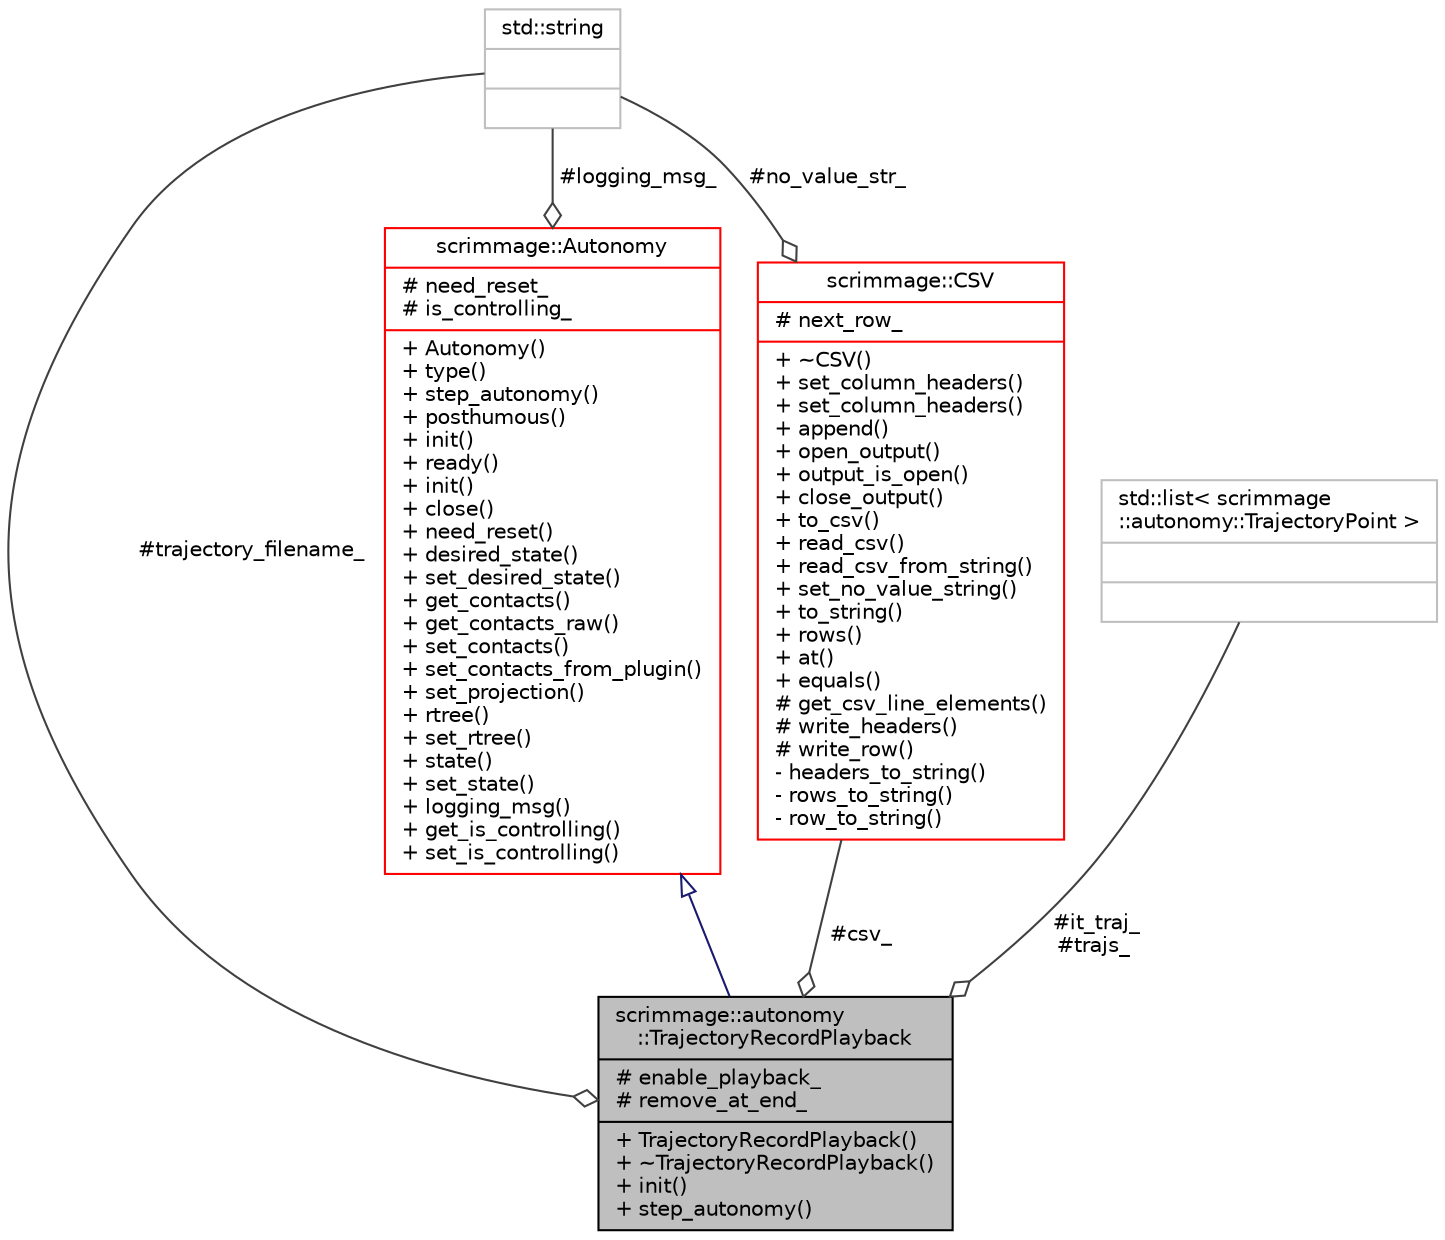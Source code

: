 digraph "scrimmage::autonomy::TrajectoryRecordPlayback"
{
 // LATEX_PDF_SIZE
  edge [fontname="Helvetica",fontsize="10",labelfontname="Helvetica",labelfontsize="10"];
  node [fontname="Helvetica",fontsize="10",shape=record];
  Node1 [label="{scrimmage::autonomy\l::TrajectoryRecordPlayback\n|# enable_playback_\l# remove_at_end_\l|+ TrajectoryRecordPlayback()\l+ ~TrajectoryRecordPlayback()\l+ init()\l+ step_autonomy()\l}",height=0.2,width=0.4,color="black", fillcolor="grey75", style="filled", fontcolor="black",tooltip=" "];
  Node2 -> Node1 [dir="back",color="midnightblue",fontsize="10",style="solid",arrowtail="onormal",fontname="Helvetica"];
  Node2 [label="{scrimmage::Autonomy\n|# need_reset_\l# is_controlling_\l|+ Autonomy()\l+ type()\l+ step_autonomy()\l+ posthumous()\l+ init()\l+ ready()\l+ init()\l+ close()\l+ need_reset()\l+ desired_state()\l+ set_desired_state()\l+ get_contacts()\l+ get_contacts_raw()\l+ set_contacts()\l+ set_contacts_from_plugin()\l+ set_projection()\l+ rtree()\l+ set_rtree()\l+ state()\l+ set_state()\l+ logging_msg()\l+ get_is_controlling()\l+ set_is_controlling()\l}",height=0.2,width=0.4,color="red", fillcolor="white", style="filled",URL="$classscrimmage_1_1Autonomy.html",tooltip=" "];
  Node6 -> Node2 [color="grey25",fontsize="10",style="solid",label=" #logging_msg_" ,arrowhead="odiamond",fontname="Helvetica"];
  Node6 [label="{std::string\n||}",height=0.2,width=0.4,color="grey75", fillcolor="white", style="filled",tooltip="STL class."];
  Node86 -> Node1 [color="grey25",fontsize="10",style="solid",label=" #it_traj_\n#trajs_" ,arrowhead="odiamond",fontname="Helvetica"];
  Node86 [label="{std::list\< scrimmage\l::autonomy::TrajectoryPoint \>\n||}",height=0.2,width=0.4,color="grey75", fillcolor="white", style="filled",tooltip=" "];
  Node88 -> Node1 [color="grey25",fontsize="10",style="solid",label=" #csv_" ,arrowhead="odiamond",fontname="Helvetica"];
  Node88 [label="{scrimmage::CSV\n|# next_row_\l|+ ~CSV()\l+ set_column_headers()\l+ set_column_headers()\l+ append()\l+ open_output()\l+ output_is_open()\l+ close_output()\l+ to_csv()\l+ read_csv()\l+ read_csv_from_string()\l+ set_no_value_string()\l+ to_string()\l+ rows()\l+ at()\l+ equals()\l# get_csv_line_elements()\l# write_headers()\l# write_row()\l- headers_to_string()\l- rows_to_string()\l- row_to_string()\l}",height=0.2,width=0.4,color="red", fillcolor="white", style="filled",URL="$classscrimmage_1_1CSV.html",tooltip=" "];
  Node6 -> Node88 [color="grey25",fontsize="10",style="solid",label=" #no_value_str_" ,arrowhead="odiamond",fontname="Helvetica"];
  Node6 -> Node1 [color="grey25",fontsize="10",style="solid",label=" #trajectory_filename_" ,arrowhead="odiamond",fontname="Helvetica"];
}
